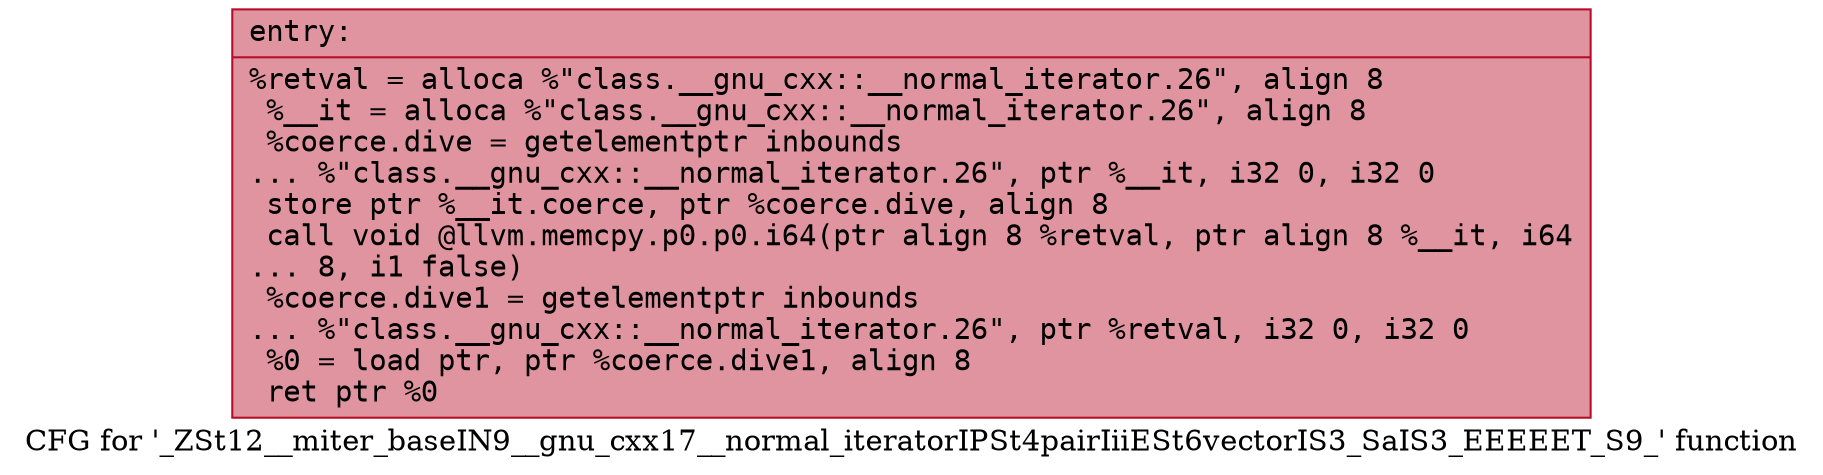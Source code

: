 digraph "CFG for '_ZSt12__miter_baseIN9__gnu_cxx17__normal_iteratorIPSt4pairIiiESt6vectorIS3_SaIS3_EEEEET_S9_' function" {
	label="CFG for '_ZSt12__miter_baseIN9__gnu_cxx17__normal_iteratorIPSt4pairIiiESt6vectorIS3_SaIS3_EEEEET_S9_' function";

	Node0x56307d775060 [shape=record,color="#b70d28ff", style=filled, fillcolor="#b70d2870" fontname="Courier",label="{entry:\l|  %retval = alloca %\"class.__gnu_cxx::__normal_iterator.26\", align 8\l  %__it = alloca %\"class.__gnu_cxx::__normal_iterator.26\", align 8\l  %coerce.dive = getelementptr inbounds\l... %\"class.__gnu_cxx::__normal_iterator.26\", ptr %__it, i32 0, i32 0\l  store ptr %__it.coerce, ptr %coerce.dive, align 8\l  call void @llvm.memcpy.p0.p0.i64(ptr align 8 %retval, ptr align 8 %__it, i64\l... 8, i1 false)\l  %coerce.dive1 = getelementptr inbounds\l... %\"class.__gnu_cxx::__normal_iterator.26\", ptr %retval, i32 0, i32 0\l  %0 = load ptr, ptr %coerce.dive1, align 8\l  ret ptr %0\l}"];
}
